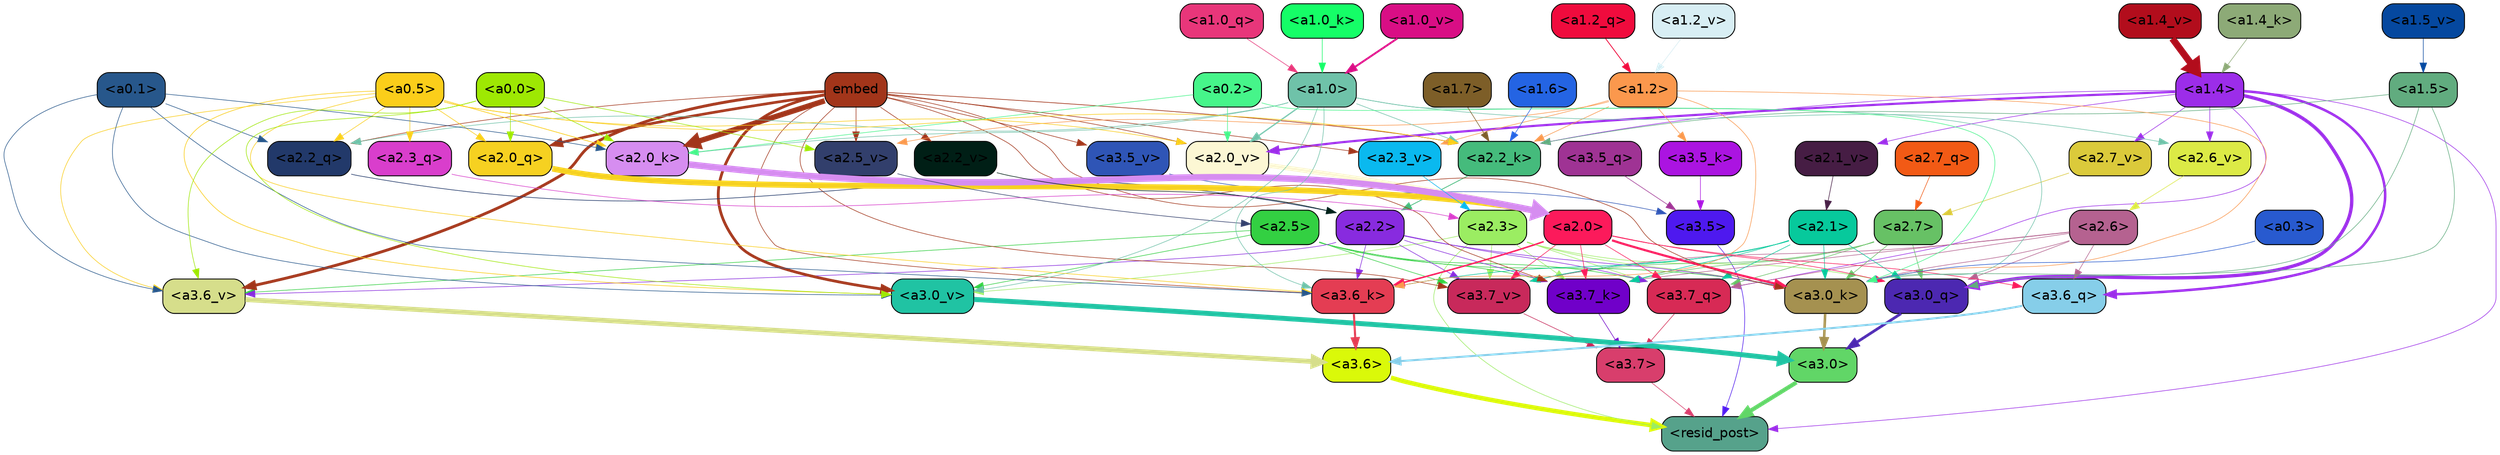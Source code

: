 strict digraph "" {
	graph [bgcolor=transparent,
		layout=dot,
		overlap=false,
		splines=true
	];
	"<a3.7>"	[color=black,
		fillcolor="#d83e6c",
		fontname=Helvetica,
		shape=box,
		style="filled, rounded"];
	"<resid_post>"	[color=black,
		fillcolor="#56a28b",
		fontname=Helvetica,
		shape=box,
		style="filled, rounded"];
	"<a3.7>" -> "<resid_post>"	[color="#d83e6c",
		penwidth=0.6];
	"<a3.6>"	[color=black,
		fillcolor="#daf909",
		fontname=Helvetica,
		shape=box,
		style="filled, rounded"];
	"<a3.6>" -> "<resid_post>"	[color="#daf909",
		penwidth=4.6696330308914185];
	"<a3.5>"	[color=black,
		fillcolor="#4e19ef",
		fontname=Helvetica,
		shape=box,
		style="filled, rounded"];
	"<a3.5>" -> "<resid_post>"	[color="#4e19ef",
		penwidth=0.6];
	"<a3.0>"	[color=black,
		fillcolor="#61d667",
		fontname=Helvetica,
		shape=box,
		style="filled, rounded"];
	"<a3.0>" -> "<resid_post>"	[color="#61d667",
		penwidth=4.282557368278503];
	"<a2.3>"	[color=black,
		fillcolor="#9bed62",
		fontname=Helvetica,
		shape=box,
		style="filled, rounded"];
	"<a2.3>" -> "<resid_post>"	[color="#9bed62",
		penwidth=0.6];
	"<a3.7_q>"	[color=black,
		fillcolor="#d72a55",
		fontname=Helvetica,
		shape=box,
		style="filled, rounded"];
	"<a2.3>" -> "<a3.7_q>"	[color="#9bed62",
		penwidth=0.6];
	"<a3.0_q>"	[color=black,
		fillcolor="#4c28b1",
		fontname=Helvetica,
		shape=box,
		style="filled, rounded"];
	"<a2.3>" -> "<a3.0_q>"	[color="#9bed62",
		penwidth=0.6];
	"<a3.7_k>"	[color=black,
		fillcolor="#7000c9",
		fontname=Helvetica,
		shape=box,
		style="filled, rounded"];
	"<a2.3>" -> "<a3.7_k>"	[color="#9bed62",
		penwidth=0.6];
	"<a3.0_k>"	[color=black,
		fillcolor="#a59150",
		fontname=Helvetica,
		shape=box,
		style="filled, rounded"];
	"<a2.3>" -> "<a3.0_k>"	[color="#9bed62",
		penwidth=0.6];
	"<a3.7_v>"	[color=black,
		fillcolor="#c8295b",
		fontname=Helvetica,
		shape=box,
		style="filled, rounded"];
	"<a2.3>" -> "<a3.7_v>"	[color="#9bed62",
		penwidth=0.6];
	"<a3.0_v>"	[color=black,
		fillcolor="#20c3a3",
		fontname=Helvetica,
		shape=box,
		style="filled, rounded"];
	"<a2.3>" -> "<a3.0_v>"	[color="#9bed62",
		penwidth=0.6];
	"<a1.4>"	[color=black,
		fillcolor="#9c2de9",
		fontname=Helvetica,
		shape=box,
		style="filled, rounded"];
	"<a1.4>" -> "<resid_post>"	[color="#9c2de9",
		penwidth=0.6];
	"<a1.4>" -> "<a3.7_q>"	[color="#9c2de9",
		penwidth=0.6];
	"<a3.6_q>"	[color=black,
		fillcolor="#86cee9",
		fontname=Helvetica,
		shape=box,
		style="filled, rounded"];
	"<a1.4>" -> "<a3.6_q>"	[color="#9c2de9",
		penwidth=2.6073555648326874];
	"<a1.4>" -> "<a3.0_q>"	[color="#9c2de9",
		penwidth=3.4971605762839317];
	"<a2.2_k>"	[color=black,
		fillcolor="#45bb7c",
		fontname=Helvetica,
		shape=box,
		style="filled, rounded"];
	"<a1.4>" -> "<a2.2_k>"	[color="#9c2de9",
		penwidth=0.6];
	"<a2.7_v>"	[color=black,
		fillcolor="#dbca3b",
		fontname=Helvetica,
		shape=box,
		style="filled, rounded"];
	"<a1.4>" -> "<a2.7_v>"	[color="#9c2de9",
		penwidth=0.6];
	"<a2.6_v>"	[color=black,
		fillcolor="#dcea46",
		fontname=Helvetica,
		shape=box,
		style="filled, rounded"];
	"<a1.4>" -> "<a2.6_v>"	[color="#9c2de9",
		penwidth=0.6];
	"<a2.1_v>"	[color=black,
		fillcolor="#461d44",
		fontname=Helvetica,
		shape=box,
		style="filled, rounded"];
	"<a1.4>" -> "<a2.1_v>"	[color="#9c2de9",
		penwidth=0.6];
	"<a2.0_v>"	[color=black,
		fillcolor="#fcf7d4",
		fontname=Helvetica,
		shape=box,
		style="filled, rounded"];
	"<a1.4>" -> "<a2.0_v>"	[color="#9c2de9",
		penwidth=2.268670678138733];
	"<a3.7_q>" -> "<a3.7>"	[color="#d72a55",
		penwidth=0.6];
	"<a3.6_q>" -> "<a3.6>"	[color="#86cee9",
		penwidth=2.03758105635643];
	"<a3.5_q>"	[color=black,
		fillcolor="#9f3394",
		fontname=Helvetica,
		shape=box,
		style="filled, rounded"];
	"<a3.5_q>" -> "<a3.5>"	[color="#9f3394",
		penwidth=0.6];
	"<a3.0_q>" -> "<a3.0>"	[color="#4c28b1",
		penwidth=2.8638100624084473];
	"<a3.7_k>" -> "<a3.7>"	[color="#7000c9",
		penwidth=0.6];
	"<a3.6_k>"	[color=black,
		fillcolor="#e43d53",
		fontname=Helvetica,
		shape=box,
		style="filled, rounded"];
	"<a3.6_k>" -> "<a3.6>"	[color="#e43d53",
		penwidth=2.174198240041733];
	"<a3.5_k>"	[color=black,
		fillcolor="#ab14e1",
		fontname=Helvetica,
		shape=box,
		style="filled, rounded"];
	"<a3.5_k>" -> "<a3.5>"	[color="#ab14e1",
		penwidth=0.6];
	"<a3.0_k>" -> "<a3.0>"	[color="#a59150",
		penwidth=2.6274144649505615];
	"<a3.7_v>" -> "<a3.7>"	[color="#c8295b",
		penwidth=0.6];
	"<a3.6_v>"	[color=black,
		fillcolor="#d6de8b",
		fontname=Helvetica,
		shape=box,
		style="filled, rounded"];
	"<a3.6_v>" -> "<a3.6>"	[color="#d6de8b",
		penwidth=5.002329230308533];
	"<a3.5_v>"	[color=black,
		fillcolor="#2f55b6",
		fontname=Helvetica,
		shape=box,
		style="filled, rounded"];
	"<a3.5_v>" -> "<a3.5>"	[color="#2f55b6",
		penwidth=0.6];
	"<a3.0_v>" -> "<a3.0>"	[color="#20c3a3",
		penwidth=5.188832879066467];
	"<a2.7>"	[color=black,
		fillcolor="#67c165",
		fontname=Helvetica,
		shape=box,
		style="filled, rounded"];
	"<a2.7>" -> "<a3.7_q>"	[color="#67c165",
		penwidth=0.6];
	"<a2.7>" -> "<a3.0_q>"	[color="#67c165",
		penwidth=0.6];
	"<a2.7>" -> "<a3.7_k>"	[color="#67c165",
		penwidth=0.6];
	"<a2.7>" -> "<a3.0_k>"	[color="#67c165",
		penwidth=0.6];
	"<a2.7>" -> "<a3.7_v>"	[color="#67c165",
		penwidth=0.6];
	"<a2.6>"	[color=black,
		fillcolor="#b56290",
		fontname=Helvetica,
		shape=box,
		style="filled, rounded"];
	"<a2.6>" -> "<a3.7_q>"	[color="#b56290",
		penwidth=0.6];
	"<a2.6>" -> "<a3.6_q>"	[color="#b56290",
		penwidth=0.6];
	"<a2.6>" -> "<a3.0_q>"	[color="#b56290",
		penwidth=0.6];
	"<a2.6>" -> "<a3.7_k>"	[color="#b56290",
		penwidth=0.6];
	"<a2.6>" -> "<a3.0_k>"	[color="#b56290",
		penwidth=0.6];
	"<a2.6>" -> "<a3.7_v>"	[color="#b56290",
		penwidth=0.6];
	"<a2.5>"	[color=black,
		fillcolor="#33d042",
		fontname=Helvetica,
		shape=box,
		style="filled, rounded"];
	"<a2.5>" -> "<a3.7_q>"	[color="#33d042",
		penwidth=0.6];
	"<a2.5>" -> "<a3.7_k>"	[color="#33d042",
		penwidth=0.6];
	"<a2.5>" -> "<a3.0_k>"	[color="#33d042",
		penwidth=0.6];
	"<a2.5>" -> "<a3.7_v>"	[color="#33d042",
		penwidth=0.6];
	"<a2.5>" -> "<a3.6_v>"	[color="#33d042",
		penwidth=0.6];
	"<a2.5>" -> "<a3.0_v>"	[color="#33d042",
		penwidth=0.6];
	"<a2.2>"	[color=black,
		fillcolor="#882bdf",
		fontname=Helvetica,
		shape=box,
		style="filled, rounded"];
	"<a2.2>" -> "<a3.7_q>"	[color="#882bdf",
		penwidth=0.6];
	"<a2.2>" -> "<a3.7_k>"	[color="#882bdf",
		penwidth=0.6];
	"<a2.2>" -> "<a3.6_k>"	[color="#882bdf",
		penwidth=0.6];
	"<a2.2>" -> "<a3.0_k>"	[color="#882bdf",
		penwidth=0.6];
	"<a2.2>" -> "<a3.7_v>"	[color="#882bdf",
		penwidth=0.6];
	"<a2.2>" -> "<a3.6_v>"	[color="#882bdf",
		penwidth=0.6];
	"<a2.1>"	[color=black,
		fillcolor="#07c99c",
		fontname=Helvetica,
		shape=box,
		style="filled, rounded"];
	"<a2.1>" -> "<a3.7_q>"	[color="#07c99c",
		penwidth=0.6];
	"<a2.1>" -> "<a3.0_q>"	[color="#07c99c",
		penwidth=0.6];
	"<a2.1>" -> "<a3.7_k>"	[color="#07c99c",
		penwidth=0.6];
	"<a2.1>" -> "<a3.6_k>"	[color="#07c99c",
		penwidth=0.6];
	"<a2.1>" -> "<a3.0_k>"	[color="#07c99c",
		penwidth=0.6];
	"<a2.1>" -> "<a3.7_v>"	[color="#07c99c",
		penwidth=0.6];
	"<a2.0>"	[color=black,
		fillcolor="#fc1a5b",
		fontname=Helvetica,
		shape=box,
		style="filled, rounded"];
	"<a2.0>" -> "<a3.7_q>"	[color="#fc1a5b",
		penwidth=0.6];
	"<a2.0>" -> "<a3.6_q>"	[color="#fc1a5b",
		penwidth=0.6];
	"<a2.0>" -> "<a3.0_q>"	[color="#fc1a5b",
		penwidth=0.6];
	"<a2.0>" -> "<a3.7_k>"	[color="#fc1a5b",
		penwidth=0.6];
	"<a2.0>" -> "<a3.6_k>"	[color="#fc1a5b",
		penwidth=1.5568191409111023];
	"<a2.0>" -> "<a3.0_k>"	[color="#fc1a5b",
		penwidth=2.270527422428131];
	"<a2.0>" -> "<a3.7_v>"	[color="#fc1a5b",
		penwidth=0.6];
	"<a1.5>"	[color=black,
		fillcolor="#61ac7f",
		fontname=Helvetica,
		shape=box,
		style="filled, rounded"];
	"<a1.5>" -> "<a3.0_q>"	[color="#61ac7f",
		penwidth=0.6];
	"<a1.5>" -> "<a3.0_k>"	[color="#61ac7f",
		penwidth=0.6];
	"<a1.5>" -> "<a2.2_k>"	[color="#61ac7f",
		penwidth=0.6];
	embed	[color=black,
		fillcolor="#a2351a",
		fontname=Helvetica,
		shape=box,
		style="filled, rounded"];
	embed -> "<a3.7_k>"	[color="#a2351a",
		penwidth=0.6];
	embed -> "<a3.6_k>"	[color="#a2351a",
		penwidth=0.6];
	embed -> "<a3.0_k>"	[color="#a2351a",
		penwidth=0.6];
	embed -> "<a3.7_v>"	[color="#a2351a",
		penwidth=0.6];
	embed -> "<a3.6_v>"	[color="#a2351a",
		penwidth=2.9588699340820312];
	embed -> "<a3.5_v>"	[color="#a2351a",
		penwidth=0.6];
	embed -> "<a3.0_v>"	[color="#a2351a",
		penwidth=2.8686431646347046];
	"<a2.2_q>"	[color=black,
		fillcolor="#22396a",
		fontname=Helvetica,
		shape=box,
		style="filled, rounded"];
	embed -> "<a2.2_q>"	[color="#a2351a",
		penwidth=0.6];
	"<a2.0_q>"	[color=black,
		fillcolor="#f6d121",
		fontname=Helvetica,
		shape=box,
		style="filled, rounded"];
	embed -> "<a2.0_q>"	[color="#a2351a",
		penwidth=2.7617180347442627];
	embed -> "<a2.2_k>"	[color="#a2351a",
		penwidth=0.67606520652771];
	"<a2.0_k>"	[color=black,
		fillcolor="#d68df0",
		fontname=Helvetica,
		shape=box,
		style="filled, rounded"];
	embed -> "<a2.0_k>"	[color="#a2351a",
		penwidth=5.615107178688049];
	"<a2.5_v>"	[color=black,
		fillcolor="#323f6c",
		fontname=Helvetica,
		shape=box,
		style="filled, rounded"];
	embed -> "<a2.5_v>"	[color="#a2351a",
		penwidth=0.6];
	"<a2.3_v>"	[color=black,
		fillcolor="#0ab9ef",
		fontname=Helvetica,
		shape=box,
		style="filled, rounded"];
	embed -> "<a2.3_v>"	[color="#a2351a",
		penwidth=0.6];
	"<a2.2_v>"	[color=black,
		fillcolor="#001f16",
		fontname=Helvetica,
		shape=box,
		style="filled, rounded"];
	embed -> "<a2.2_v>"	[color="#a2351a",
		penwidth=0.6];
	embed -> "<a2.0_v>"	[color="#a2351a",
		penwidth=0.6];
	"<a1.2>"	[color=black,
		fillcolor="#fb984d",
		fontname=Helvetica,
		shape=box,
		style="filled, rounded"];
	"<a1.2>" -> "<a3.6_k>"	[color="#fb984d",
		penwidth=0.6];
	"<a1.2>" -> "<a3.5_k>"	[color="#fb984d",
		penwidth=0.6];
	"<a1.2>" -> "<a3.0_k>"	[color="#fb984d",
		penwidth=0.6];
	"<a1.2>" -> "<a2.2_k>"	[color="#fb984d",
		penwidth=0.6];
	"<a1.2>" -> "<a2.5_v>"	[color="#fb984d",
		penwidth=0.6];
	"<a1.2>" -> "<a2.3_v>"	[color="#fb984d",
		penwidth=0.6];
	"<a1.0>"	[color=black,
		fillcolor="#6fc2a9",
		fontname=Helvetica,
		shape=box,
		style="filled, rounded"];
	"<a1.0>" -> "<a3.6_k>"	[color="#6fc2a9",
		penwidth=0.6];
	"<a1.0>" -> "<a3.0_k>"	[color="#6fc2a9",
		penwidth=0.6];
	"<a1.0>" -> "<a3.0_v>"	[color="#6fc2a9",
		penwidth=0.6];
	"<a1.0>" -> "<a2.2_q>"	[color="#6fc2a9",
		penwidth=0.6];
	"<a1.0>" -> "<a2.2_k>"	[color="#6fc2a9",
		penwidth=0.6];
	"<a1.0>" -> "<a2.0_k>"	[color="#6fc2a9",
		penwidth=0.6];
	"<a1.0>" -> "<a2.6_v>"	[color="#6fc2a9",
		penwidth=0.6];
	"<a1.0>" -> "<a2.0_v>"	[color="#6fc2a9",
		penwidth=1.27996826171875];
	"<a0.5>"	[color=black,
		fillcolor="#fbce1a",
		fontname=Helvetica,
		shape=box,
		style="filled, rounded"];
	"<a0.5>" -> "<a3.6_k>"	[color="#fbce1a",
		penwidth=0.6];
	"<a0.5>" -> "<a3.6_v>"	[color="#fbce1a",
		penwidth=0.6];
	"<a0.5>" -> "<a3.0_v>"	[color="#fbce1a",
		penwidth=0.6421224474906921];
	"<a2.3_q>"	[color=black,
		fillcolor="#d93ecc",
		fontname=Helvetica,
		shape=box,
		style="filled, rounded"];
	"<a0.5>" -> "<a2.3_q>"	[color="#fbce1a",
		penwidth=0.6];
	"<a0.5>" -> "<a2.2_q>"	[color="#fbce1a",
		penwidth=0.6];
	"<a0.5>" -> "<a2.0_q>"	[color="#fbce1a",
		penwidth=0.6];
	"<a0.5>" -> "<a2.2_k>"	[color="#fbce1a",
		penwidth=0.6];
	"<a0.5>" -> "<a2.0_k>"	[color="#fbce1a",
		penwidth=0.7151575088500977];
	"<a0.5>" -> "<a2.0_v>"	[color="#fbce1a",
		penwidth=0.6];
	"<a0.1>"	[color=black,
		fillcolor="#27578b",
		fontname=Helvetica,
		shape=box,
		style="filled, rounded"];
	"<a0.1>" -> "<a3.6_k>"	[color="#27578b",
		penwidth=0.6];
	"<a0.1>" -> "<a3.6_v>"	[color="#27578b",
		penwidth=0.6];
	"<a0.1>" -> "<a3.0_v>"	[color="#27578b",
		penwidth=0.6];
	"<a0.1>" -> "<a2.2_q>"	[color="#27578b",
		penwidth=0.6];
	"<a0.1>" -> "<a2.0_k>"	[color="#27578b",
		penwidth=0.6];
	"<a0.3>"	[color=black,
		fillcolor="#285acf",
		fontname=Helvetica,
		shape=box,
		style="filled, rounded"];
	"<a0.3>" -> "<a3.0_k>"	[color="#285acf",
		penwidth=0.6];
	"<a0.2>"	[color=black,
		fillcolor="#46f58a",
		fontname=Helvetica,
		shape=box,
		style="filled, rounded"];
	"<a0.2>" -> "<a3.0_k>"	[color="#46f58a",
		penwidth=0.6];
	"<a0.2>" -> "<a2.0_k>"	[color="#46f58a",
		penwidth=0.6];
	"<a0.2>" -> "<a2.0_v>"	[color="#46f58a",
		penwidth=0.6];
	"<a0.0>"	[color=black,
		fillcolor="#9ee803",
		fontname=Helvetica,
		shape=box,
		style="filled, rounded"];
	"<a0.0>" -> "<a3.6_v>"	[color="#9ee803",
		penwidth=0.6];
	"<a0.0>" -> "<a3.0_v>"	[color="#9ee803",
		penwidth=0.6];
	"<a0.0>" -> "<a2.0_q>"	[color="#9ee803",
		penwidth=0.6];
	"<a0.0>" -> "<a2.0_k>"	[color="#9ee803",
		penwidth=0.6];
	"<a0.0>" -> "<a2.5_v>"	[color="#9ee803",
		penwidth=0.6];
	"<a2.7_q>"	[color=black,
		fillcolor="#f25a15",
		fontname=Helvetica,
		shape=box,
		style="filled, rounded"];
	"<a2.7_q>" -> "<a2.7>"	[color="#f25a15",
		penwidth=0.6];
	"<a2.3_q>" -> "<a2.3>"	[color="#d93ecc",
		penwidth=0.6];
	"<a2.2_q>" -> "<a2.2>"	[color="#22396a",
		penwidth=0.6340763568878174];
	"<a2.0_q>" -> "<a2.0>"	[color="#f6d121",
		penwidth=6.0160088539123535];
	"<a2.2_k>" -> "<a2.2>"	[color="#45bb7c",
		penwidth=0.7764816284179688];
	"<a2.0_k>" -> "<a2.0>"	[color="#d68df0",
		penwidth=6.773025274276733];
	"<a2.7_v>" -> "<a2.7>"	[color="#dbca3b",
		penwidth=0.6];
	"<a2.6_v>" -> "<a2.6>"	[color="#dcea46",
		penwidth=0.6];
	"<a2.5_v>" -> "<a2.5>"	[color="#323f6c",
		penwidth=0.6];
	"<a2.3_v>" -> "<a2.3>"	[color="#0ab9ef",
		penwidth=0.6];
	"<a2.2_v>" -> "<a2.2>"	[color="#001f16",
		penwidth=0.6];
	"<a2.1_v>" -> "<a2.1>"	[color="#461d44",
		penwidth=0.6];
	"<a2.0_v>" -> "<a2.0>"	[color="#fcf7d4",
		penwidth=4.906715989112854];
	"<a1.7>"	[color=black,
		fillcolor="#7d5e28",
		fontname=Helvetica,
		shape=box,
		style="filled, rounded"];
	"<a1.7>" -> "<a2.2_k>"	[color="#7d5e28",
		penwidth=0.6];
	"<a1.6>"	[color=black,
		fillcolor="#2464e3",
		fontname=Helvetica,
		shape=box,
		style="filled, rounded"];
	"<a1.6>" -> "<a2.2_k>"	[color="#2464e3",
		penwidth=0.6];
	"<a1.2_q>"	[color=black,
		fillcolor="#f00b3d",
		fontname=Helvetica,
		shape=box,
		style="filled, rounded"];
	"<a1.2_q>" -> "<a1.2>"	[color="#f00b3d",
		penwidth=0.836545467376709];
	"<a1.0_q>"	[color=black,
		fillcolor="#e8367a",
		fontname=Helvetica,
		shape=box,
		style="filled, rounded"];
	"<a1.0_q>" -> "<a1.0>"	[color="#e8367a",
		penwidth=0.6];
	"<a1.4_k>"	[color=black,
		fillcolor="#8daa77",
		fontname=Helvetica,
		shape=box,
		style="filled, rounded"];
	"<a1.4_k>" -> "<a1.4>"	[color="#8daa77",
		penwidth=0.6];
	"<a1.0_k>"	[color=black,
		fillcolor="#15fe67",
		fontname=Helvetica,
		shape=box,
		style="filled, rounded"];
	"<a1.0_k>" -> "<a1.0>"	[color="#15fe67",
		penwidth=0.6];
	"<a1.5_v>"	[color=black,
		fillcolor="#05489f",
		fontname=Helvetica,
		shape=box,
		style="filled, rounded"];
	"<a1.5_v>" -> "<a1.5>"	[color="#05489f",
		penwidth=0.6];
	"<a1.4_v>"	[color=black,
		fillcolor="#b20d1c",
		fontname=Helvetica,
		shape=box,
		style="filled, rounded"];
	"<a1.4_v>" -> "<a1.4>"	[color="#b20d1c",
		penwidth=7.093163728713989];
	"<a1.2_v>"	[color=black,
		fillcolor="#d8eef4",
		fontname=Helvetica,
		shape=box,
		style="filled, rounded"];
	"<a1.2_v>" -> "<a1.2>"	[color="#d8eef4",
		penwidth=0.6];
	"<a1.0_v>"	[color=black,
		fillcolor="#d90e85",
		fontname=Helvetica,
		shape=box,
		style="filled, rounded"];
	"<a1.0_v>" -> "<a1.0>"	[color="#d90e85",
		penwidth=1.9666723012924194];
}

